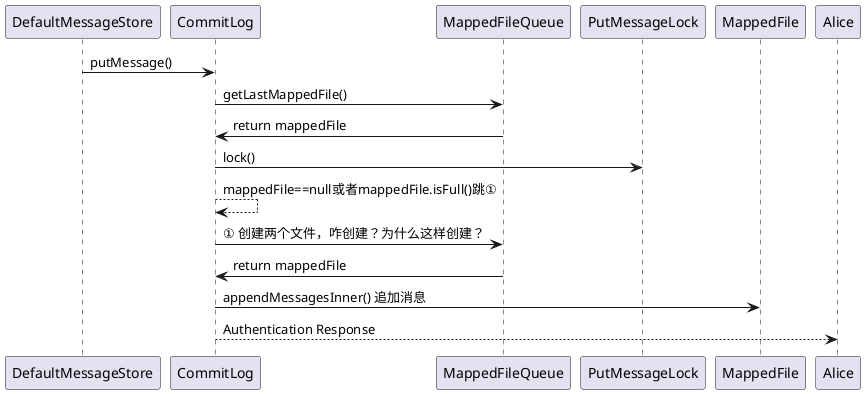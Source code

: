 @startuml
DefaultMessageStore -> CommitLog: putMessage()
CommitLog -> MappedFileQueue: getLastMappedFile()
CommitLog <- MappedFileQueue: return mappedFile
CommitLog -> PutMessageLock:lock()
CommitLog --> CommitLog: mappedFile==null或者mappedFile.isFull()跳①

CommitLog -> MappedFileQueue: ① 创建两个文件，咋创建？为什么这样创建？
CommitLog <- MappedFileQueue: return mappedFile
CommitLog -> MappedFile: appendMessagesInner() 追加消息




CommitLog --> Alice: Authentication Response



@enduml